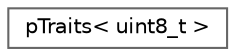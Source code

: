 digraph "Graphical Class Hierarchy"
{
 // LATEX_PDF_SIZE
  bgcolor="transparent";
  edge [fontname=Helvetica,fontsize=10,labelfontname=Helvetica,labelfontsize=10];
  node [fontname=Helvetica,fontsize=10,shape=box,height=0.2,width=0.4];
  rankdir="LR";
  Node0 [id="Node000000",label="pTraits\< uint8_t \>",height=0.2,width=0.4,color="grey40", fillcolor="white", style="filled",URL="$classFoam_1_1pTraits_3_01uint8__t_01_4.html",tooltip=" "];
}

